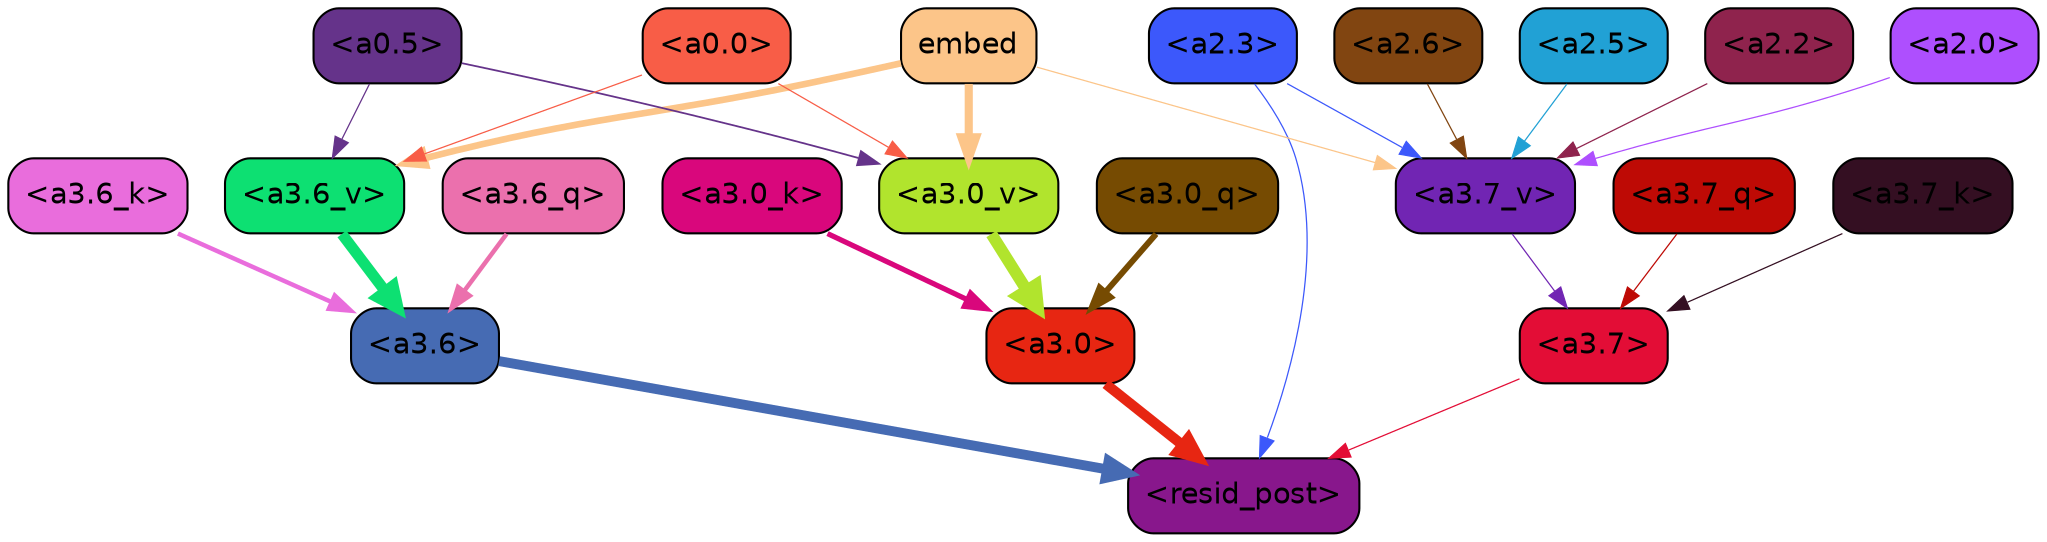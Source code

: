 strict digraph "" {
	graph [bgcolor=transparent,
		layout=dot,
		overlap=false,
		splines=true
	];
	"<a3.7>"	[color=black,
		fillcolor="#e30d36",
		fontname=Helvetica,
		shape=box,
		style="filled, rounded"];
	"<resid_post>"	[color=black,
		fillcolor="#88178c",
		fontname=Helvetica,
		shape=box,
		style="filled, rounded"];
	"<a3.7>" -> "<resid_post>"	[color="#e30d36",
		penwidth=0.6];
	"<a3.6>"	[color=black,
		fillcolor="#466bb3",
		fontname=Helvetica,
		shape=box,
		style="filled, rounded"];
	"<a3.6>" -> "<resid_post>"	[color="#466bb3",
		penwidth=4.746312499046326];
	"<a3.0>"	[color=black,
		fillcolor="#e72612",
		fontname=Helvetica,
		shape=box,
		style="filled, rounded"];
	"<a3.0>" -> "<resid_post>"	[color="#e72612",
		penwidth=4.896343111991882];
	"<a2.3>"	[color=black,
		fillcolor="#3c58fb",
		fontname=Helvetica,
		shape=box,
		style="filled, rounded"];
	"<a2.3>" -> "<resid_post>"	[color="#3c58fb",
		penwidth=0.6];
	"<a3.7_v>"	[color=black,
		fillcolor="#7125b3",
		fontname=Helvetica,
		shape=box,
		style="filled, rounded"];
	"<a2.3>" -> "<a3.7_v>"	[color="#3c58fb",
		penwidth=0.6];
	"<a3.7_q>"	[color=black,
		fillcolor="#be0a05",
		fontname=Helvetica,
		shape=box,
		style="filled, rounded"];
	"<a3.7_q>" -> "<a3.7>"	[color="#be0a05",
		penwidth=0.6];
	"<a3.6_q>"	[color=black,
		fillcolor="#eb70ad",
		fontname=Helvetica,
		shape=box,
		style="filled, rounded"];
	"<a3.6_q>" -> "<a3.6>"	[color="#eb70ad",
		penwidth=2.160832464694977];
	"<a3.0_q>"	[color=black,
		fillcolor="#764b02",
		fontname=Helvetica,
		shape=box,
		style="filled, rounded"];
	"<a3.0_q>" -> "<a3.0>"	[color="#764b02",
		penwidth=2.870753765106201];
	"<a3.7_k>"	[color=black,
		fillcolor="#340f22",
		fontname=Helvetica,
		shape=box,
		style="filled, rounded"];
	"<a3.7_k>" -> "<a3.7>"	[color="#340f22",
		penwidth=0.6];
	"<a3.6_k>"	[color=black,
		fillcolor="#e96ddc",
		fontname=Helvetica,
		shape=box,
		style="filled, rounded"];
	"<a3.6_k>" -> "<a3.6>"	[color="#e96ddc",
		penwidth=2.13908451795578];
	"<a3.0_k>"	[color=black,
		fillcolor="#d9077c",
		fontname=Helvetica,
		shape=box,
		style="filled, rounded"];
	"<a3.0_k>" -> "<a3.0>"	[color="#d9077c",
		penwidth=2.520303964614868];
	"<a3.7_v>" -> "<a3.7>"	[color="#7125b3",
		penwidth=0.6];
	"<a3.6_v>"	[color=black,
		fillcolor="#0de072",
		fontname=Helvetica,
		shape=box,
		style="filled, rounded"];
	"<a3.6_v>" -> "<a3.6>"	[color="#0de072",
		penwidth=5.297133803367615];
	"<a3.0_v>"	[color=black,
		fillcolor="#b1e42d",
		fontname=Helvetica,
		shape=box,
		style="filled, rounded"];
	"<a3.0_v>" -> "<a3.0>"	[color="#b1e42d",
		penwidth=5.680712580680847];
	"<a2.6>"	[color=black,
		fillcolor="#814511",
		fontname=Helvetica,
		shape=box,
		style="filled, rounded"];
	"<a2.6>" -> "<a3.7_v>"	[color="#814511",
		penwidth=0.6];
	"<a2.5>"	[color=black,
		fillcolor="#21a1d5",
		fontname=Helvetica,
		shape=box,
		style="filled, rounded"];
	"<a2.5>" -> "<a3.7_v>"	[color="#21a1d5",
		penwidth=0.6];
	"<a2.2>"	[color=black,
		fillcolor="#8f234d",
		fontname=Helvetica,
		shape=box,
		style="filled, rounded"];
	"<a2.2>" -> "<a3.7_v>"	[color="#8f234d",
		penwidth=0.6];
	"<a2.0>"	[color=black,
		fillcolor="#ae4ffe",
		fontname=Helvetica,
		shape=box,
		style="filled, rounded"];
	"<a2.0>" -> "<a3.7_v>"	[color="#ae4ffe",
		penwidth=0.6];
	embed	[color=black,
		fillcolor="#fcc589",
		fontname=Helvetica,
		shape=box,
		style="filled, rounded"];
	embed -> "<a3.7_v>"	[color="#fcc589",
		penwidth=0.6];
	embed -> "<a3.6_v>"	[color="#fcc589",
		penwidth=3.1766927242279053];
	embed -> "<a3.0_v>"	[color="#fcc589",
		penwidth=3.9005755856633186];
	"<a0.5>"	[color=black,
		fillcolor="#65338a",
		fontname=Helvetica,
		shape=box,
		style="filled, rounded"];
	"<a0.5>" -> "<a3.6_v>"	[color="#65338a",
		penwidth=0.6];
	"<a0.5>" -> "<a3.0_v>"	[color="#65338a",
		penwidth=0.8493617177009583];
	"<a0.0>"	[color=black,
		fillcolor="#f85d47",
		fontname=Helvetica,
		shape=box,
		style="filled, rounded"];
	"<a0.0>" -> "<a3.6_v>"	[color="#f85d47",
		penwidth=0.6];
	"<a0.0>" -> "<a3.0_v>"	[color="#f85d47",
		penwidth=0.6];
}

